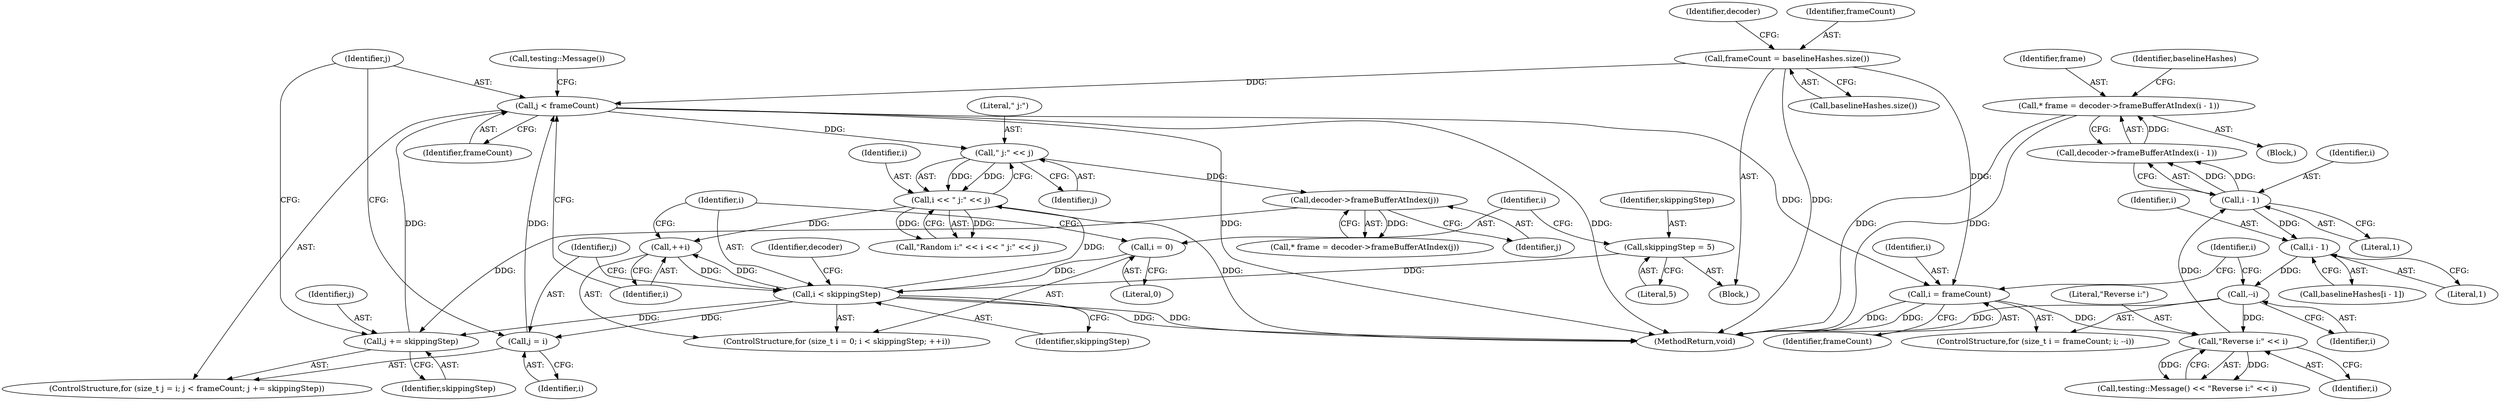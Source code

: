 digraph "0_Chrome_4f9c9adef4036aff60b734b4a0045c43c320fe1d_1@pointer" {
"1000200" [label="(Call,* frame = decoder->frameBufferAtIndex(i - 1))"];
"1000202" [label="(Call,decoder->frameBufferAtIndex(i - 1))"];
"1000203" [label="(Call,i - 1)"];
"1000196" [label="(Call,\"Reverse i:\" << i)"];
"1000186" [label="(Call,i = frameCount)"];
"1000150" [label="(Call,j < frameCount)"];
"1000147" [label="(Call,j = i)"];
"1000139" [label="(Call,i < skippingStep)"];
"1000142" [label="(Call,++i)"];
"1000162" [label="(Call,i << \" j:\" << j)"];
"1000164" [label="(Call,\" j:\" << j)"];
"1000136" [label="(Call,i = 0)"];
"1000131" [label="(Call,skippingStep = 5)"];
"1000153" [label="(Call,j += skippingStep)"];
"1000170" [label="(Call,decoder->frameBufferAtIndex(j))"];
"1000120" [label="(Call,frameCount = baselineHashes.size())"];
"1000190" [label="(Call,--i)"];
"1000209" [label="(Call,i - 1)"];
"1000209" [label="(Call,i - 1)"];
"1000204" [label="(Identifier,i)"];
"1000143" [label="(Identifier,i)"];
"1000190" [label="(Call,--i)"];
"1000133" [label="(Literal,5)"];
"1000194" [label="(Call,testing::Message() << \"Reverse i:\" << i)"];
"1000192" [label="(Block,)"];
"1000137" [label="(Identifier,i)"];
"1000168" [label="(Call,* frame = decoder->frameBufferAtIndex(j))"];
"1000150" [label="(Call,j < frameCount)"];
"1000141" [label="(Identifier,skippingStep)"];
"1000200" [label="(Call,* frame = decoder->frameBufferAtIndex(i - 1))"];
"1000186" [label="(Call,i = frameCount)"];
"1000184" [label="(ControlStructure,for (size_t i = frameCount; i; --i))"];
"1000134" [label="(ControlStructure,for (size_t i = 0; i < skippingStep; ++i))"];
"1000210" [label="(Identifier,i)"];
"1000203" [label="(Call,i - 1)"];
"1000152" [label="(Identifier,frameCount)"];
"1000166" [label="(Identifier,j)"];
"1000155" [label="(Identifier,skippingStep)"];
"1000125" [label="(Identifier,decoder)"];
"1000164" [label="(Call,\" j:\" << j)"];
"1000159" [label="(Call,testing::Message())"];
"1000198" [label="(Identifier,i)"];
"1000120" [label="(Call,frameCount = baselineHashes.size())"];
"1000140" [label="(Identifier,i)"];
"1000142" [label="(Call,++i)"];
"1000162" [label="(Call,i << \" j:\" << j)"];
"1000187" [label="(Identifier,i)"];
"1000191" [label="(Identifier,i)"];
"1000145" [label="(ControlStructure,for (size_t j = i; j < frameCount; j += skippingStep))"];
"1000171" [label="(Identifier,j)"];
"1000211" [label="(Literal,1)"];
"1000214" [label="(MethodReturn,void)"];
"1000138" [label="(Literal,0)"];
"1000197" [label="(Literal,\"Reverse i:\")"];
"1000205" [label="(Literal,1)"];
"1000201" [label="(Identifier,frame)"];
"1000189" [label="(Identifier,i)"];
"1000170" [label="(Call,decoder->frameBufferAtIndex(j))"];
"1000103" [label="(Block,)"];
"1000121" [label="(Identifier,frameCount)"];
"1000139" [label="(Call,i < skippingStep)"];
"1000196" [label="(Call,\"Reverse i:\" << i)"];
"1000148" [label="(Identifier,j)"];
"1000149" [label="(Identifier,i)"];
"1000153" [label="(Call,j += skippingStep)"];
"1000163" [label="(Identifier,i)"];
"1000132" [label="(Identifier,skippingStep)"];
"1000154" [label="(Identifier,j)"];
"1000122" [label="(Call,baselineHashes.size())"];
"1000208" [label="(Identifier,baselineHashes)"];
"1000188" [label="(Identifier,frameCount)"];
"1000147" [label="(Call,j = i)"];
"1000179" [label="(Identifier,decoder)"];
"1000160" [label="(Call,\"Random i:\" << i << \" j:\" << j)"];
"1000202" [label="(Call,decoder->frameBufferAtIndex(i - 1))"];
"1000131" [label="(Call,skippingStep = 5)"];
"1000151" [label="(Identifier,j)"];
"1000207" [label="(Call,baselineHashes[i - 1])"];
"1000165" [label="(Literal,\" j:\")"];
"1000136" [label="(Call,i = 0)"];
"1000200" -> "1000192"  [label="AST: "];
"1000200" -> "1000202"  [label="CFG: "];
"1000201" -> "1000200"  [label="AST: "];
"1000202" -> "1000200"  [label="AST: "];
"1000208" -> "1000200"  [label="CFG: "];
"1000200" -> "1000214"  [label="DDG: "];
"1000200" -> "1000214"  [label="DDG: "];
"1000202" -> "1000200"  [label="DDG: "];
"1000202" -> "1000203"  [label="CFG: "];
"1000203" -> "1000202"  [label="AST: "];
"1000203" -> "1000202"  [label="DDG: "];
"1000203" -> "1000202"  [label="DDG: "];
"1000203" -> "1000205"  [label="CFG: "];
"1000204" -> "1000203"  [label="AST: "];
"1000205" -> "1000203"  [label="AST: "];
"1000196" -> "1000203"  [label="DDG: "];
"1000203" -> "1000209"  [label="DDG: "];
"1000196" -> "1000194"  [label="AST: "];
"1000196" -> "1000198"  [label="CFG: "];
"1000197" -> "1000196"  [label="AST: "];
"1000198" -> "1000196"  [label="AST: "];
"1000194" -> "1000196"  [label="CFG: "];
"1000196" -> "1000194"  [label="DDG: "];
"1000196" -> "1000194"  [label="DDG: "];
"1000186" -> "1000196"  [label="DDG: "];
"1000190" -> "1000196"  [label="DDG: "];
"1000186" -> "1000184"  [label="AST: "];
"1000186" -> "1000188"  [label="CFG: "];
"1000187" -> "1000186"  [label="AST: "];
"1000188" -> "1000186"  [label="AST: "];
"1000189" -> "1000186"  [label="CFG: "];
"1000186" -> "1000214"  [label="DDG: "];
"1000186" -> "1000214"  [label="DDG: "];
"1000150" -> "1000186"  [label="DDG: "];
"1000120" -> "1000186"  [label="DDG: "];
"1000150" -> "1000145"  [label="AST: "];
"1000150" -> "1000152"  [label="CFG: "];
"1000151" -> "1000150"  [label="AST: "];
"1000152" -> "1000150"  [label="AST: "];
"1000159" -> "1000150"  [label="CFG: "];
"1000143" -> "1000150"  [label="CFG: "];
"1000150" -> "1000214"  [label="DDG: "];
"1000150" -> "1000214"  [label="DDG: "];
"1000147" -> "1000150"  [label="DDG: "];
"1000153" -> "1000150"  [label="DDG: "];
"1000120" -> "1000150"  [label="DDG: "];
"1000150" -> "1000164"  [label="DDG: "];
"1000147" -> "1000145"  [label="AST: "];
"1000147" -> "1000149"  [label="CFG: "];
"1000148" -> "1000147"  [label="AST: "];
"1000149" -> "1000147"  [label="AST: "];
"1000151" -> "1000147"  [label="CFG: "];
"1000139" -> "1000147"  [label="DDG: "];
"1000139" -> "1000134"  [label="AST: "];
"1000139" -> "1000141"  [label="CFG: "];
"1000140" -> "1000139"  [label="AST: "];
"1000141" -> "1000139"  [label="AST: "];
"1000148" -> "1000139"  [label="CFG: "];
"1000179" -> "1000139"  [label="CFG: "];
"1000139" -> "1000214"  [label="DDG: "];
"1000139" -> "1000214"  [label="DDG: "];
"1000142" -> "1000139"  [label="DDG: "];
"1000136" -> "1000139"  [label="DDG: "];
"1000131" -> "1000139"  [label="DDG: "];
"1000139" -> "1000142"  [label="DDG: "];
"1000139" -> "1000153"  [label="DDG: "];
"1000139" -> "1000162"  [label="DDG: "];
"1000142" -> "1000134"  [label="AST: "];
"1000142" -> "1000143"  [label="CFG: "];
"1000143" -> "1000142"  [label="AST: "];
"1000140" -> "1000142"  [label="CFG: "];
"1000162" -> "1000142"  [label="DDG: "];
"1000162" -> "1000160"  [label="AST: "];
"1000162" -> "1000164"  [label="CFG: "];
"1000163" -> "1000162"  [label="AST: "];
"1000164" -> "1000162"  [label="AST: "];
"1000160" -> "1000162"  [label="CFG: "];
"1000162" -> "1000214"  [label="DDG: "];
"1000162" -> "1000160"  [label="DDG: "];
"1000162" -> "1000160"  [label="DDG: "];
"1000164" -> "1000162"  [label="DDG: "];
"1000164" -> "1000162"  [label="DDG: "];
"1000164" -> "1000166"  [label="CFG: "];
"1000165" -> "1000164"  [label="AST: "];
"1000166" -> "1000164"  [label="AST: "];
"1000164" -> "1000170"  [label="DDG: "];
"1000136" -> "1000134"  [label="AST: "];
"1000136" -> "1000138"  [label="CFG: "];
"1000137" -> "1000136"  [label="AST: "];
"1000138" -> "1000136"  [label="AST: "];
"1000140" -> "1000136"  [label="CFG: "];
"1000131" -> "1000103"  [label="AST: "];
"1000131" -> "1000133"  [label="CFG: "];
"1000132" -> "1000131"  [label="AST: "];
"1000133" -> "1000131"  [label="AST: "];
"1000137" -> "1000131"  [label="CFG: "];
"1000153" -> "1000145"  [label="AST: "];
"1000153" -> "1000155"  [label="CFG: "];
"1000154" -> "1000153"  [label="AST: "];
"1000155" -> "1000153"  [label="AST: "];
"1000151" -> "1000153"  [label="CFG: "];
"1000170" -> "1000153"  [label="DDG: "];
"1000170" -> "1000168"  [label="AST: "];
"1000170" -> "1000171"  [label="CFG: "];
"1000171" -> "1000170"  [label="AST: "];
"1000168" -> "1000170"  [label="CFG: "];
"1000170" -> "1000168"  [label="DDG: "];
"1000120" -> "1000103"  [label="AST: "];
"1000120" -> "1000122"  [label="CFG: "];
"1000121" -> "1000120"  [label="AST: "];
"1000122" -> "1000120"  [label="AST: "];
"1000125" -> "1000120"  [label="CFG: "];
"1000120" -> "1000214"  [label="DDG: "];
"1000190" -> "1000184"  [label="AST: "];
"1000190" -> "1000191"  [label="CFG: "];
"1000191" -> "1000190"  [label="AST: "];
"1000189" -> "1000190"  [label="CFG: "];
"1000190" -> "1000214"  [label="DDG: "];
"1000209" -> "1000190"  [label="DDG: "];
"1000209" -> "1000207"  [label="AST: "];
"1000209" -> "1000211"  [label="CFG: "];
"1000210" -> "1000209"  [label="AST: "];
"1000211" -> "1000209"  [label="AST: "];
"1000207" -> "1000209"  [label="CFG: "];
}
